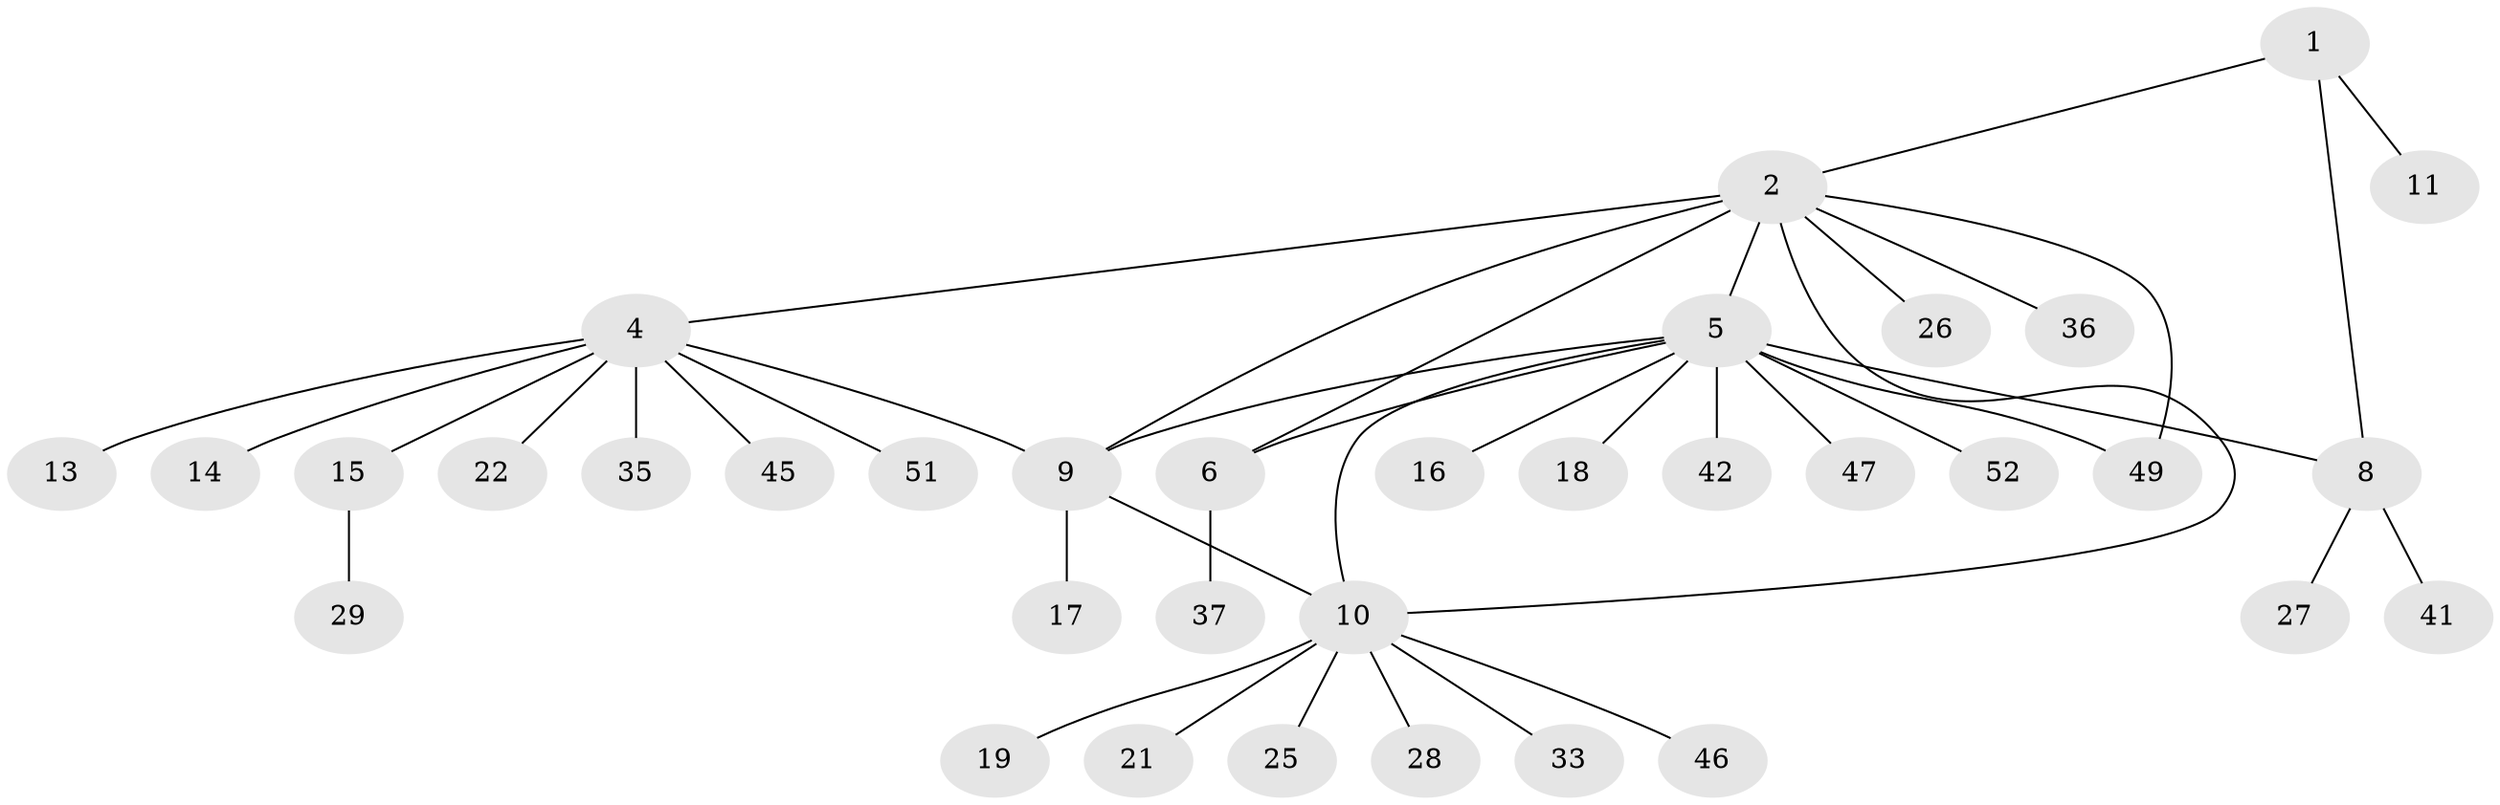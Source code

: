 // original degree distribution, {4: 0.057692307692307696, 5: 0.07692307692307693, 7: 0.038461538461538464, 10: 0.019230769230769232, 9: 0.019230769230769232, 2: 0.19230769230769232, 1: 0.5769230769230769, 3: 0.019230769230769232}
// Generated by graph-tools (version 1.1) at 2025/42/03/06/25 10:42:10]
// undirected, 35 vertices, 41 edges
graph export_dot {
graph [start="1"]
  node [color=gray90,style=filled];
  1 [super="+32"];
  2 [super="+3"];
  4 [super="+50"];
  5 [super="+7"];
  6 [super="+34"];
  8 [super="+12"];
  9 [super="+24"];
  10 [super="+20"];
  11 [super="+23"];
  13 [super="+39"];
  14;
  15 [super="+40"];
  16;
  17;
  18 [super="+43"];
  19 [super="+30"];
  21;
  22 [super="+44"];
  25;
  26 [super="+48"];
  27 [super="+38"];
  28 [super="+31"];
  29;
  33;
  35;
  36;
  37;
  41;
  42;
  45;
  46;
  47;
  49;
  51;
  52;
  1 -- 2;
  1 -- 8;
  1 -- 11;
  2 -- 5 [weight=2];
  2 -- 9;
  2 -- 49;
  2 -- 26;
  2 -- 4;
  2 -- 36;
  2 -- 6;
  2 -- 10;
  4 -- 13;
  4 -- 14;
  4 -- 15;
  4 -- 22;
  4 -- 35;
  4 -- 45;
  4 -- 51;
  4 -- 9;
  5 -- 6;
  5 -- 9;
  5 -- 16;
  5 -- 42;
  5 -- 47;
  5 -- 49;
  5 -- 52;
  5 -- 18;
  5 -- 8;
  5 -- 10;
  6 -- 37;
  8 -- 27;
  8 -- 41;
  9 -- 10;
  9 -- 17;
  10 -- 19;
  10 -- 28;
  10 -- 33;
  10 -- 25;
  10 -- 21;
  10 -- 46;
  15 -- 29;
}
